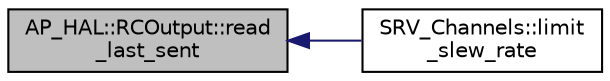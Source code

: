 digraph "AP_HAL::RCOutput::read_last_sent"
{
 // INTERACTIVE_SVG=YES
  edge [fontname="Helvetica",fontsize="10",labelfontname="Helvetica",labelfontsize="10"];
  node [fontname="Helvetica",fontsize="10",shape=record];
  rankdir="LR";
  Node1 [label="AP_HAL::RCOutput::read\l_last_sent",height=0.2,width=0.4,color="black", fillcolor="grey75", style="filled", fontcolor="black"];
  Node1 -> Node2 [dir="back",color="midnightblue",fontsize="10",style="solid",fontname="Helvetica"];
  Node2 [label="SRV_Channels::limit\l_slew_rate",height=0.2,width=0.4,color="black", fillcolor="white", style="filled",URL="$classSRV__Channels.html#a53b4f56472106de11579ff44246a6acb"];
}
